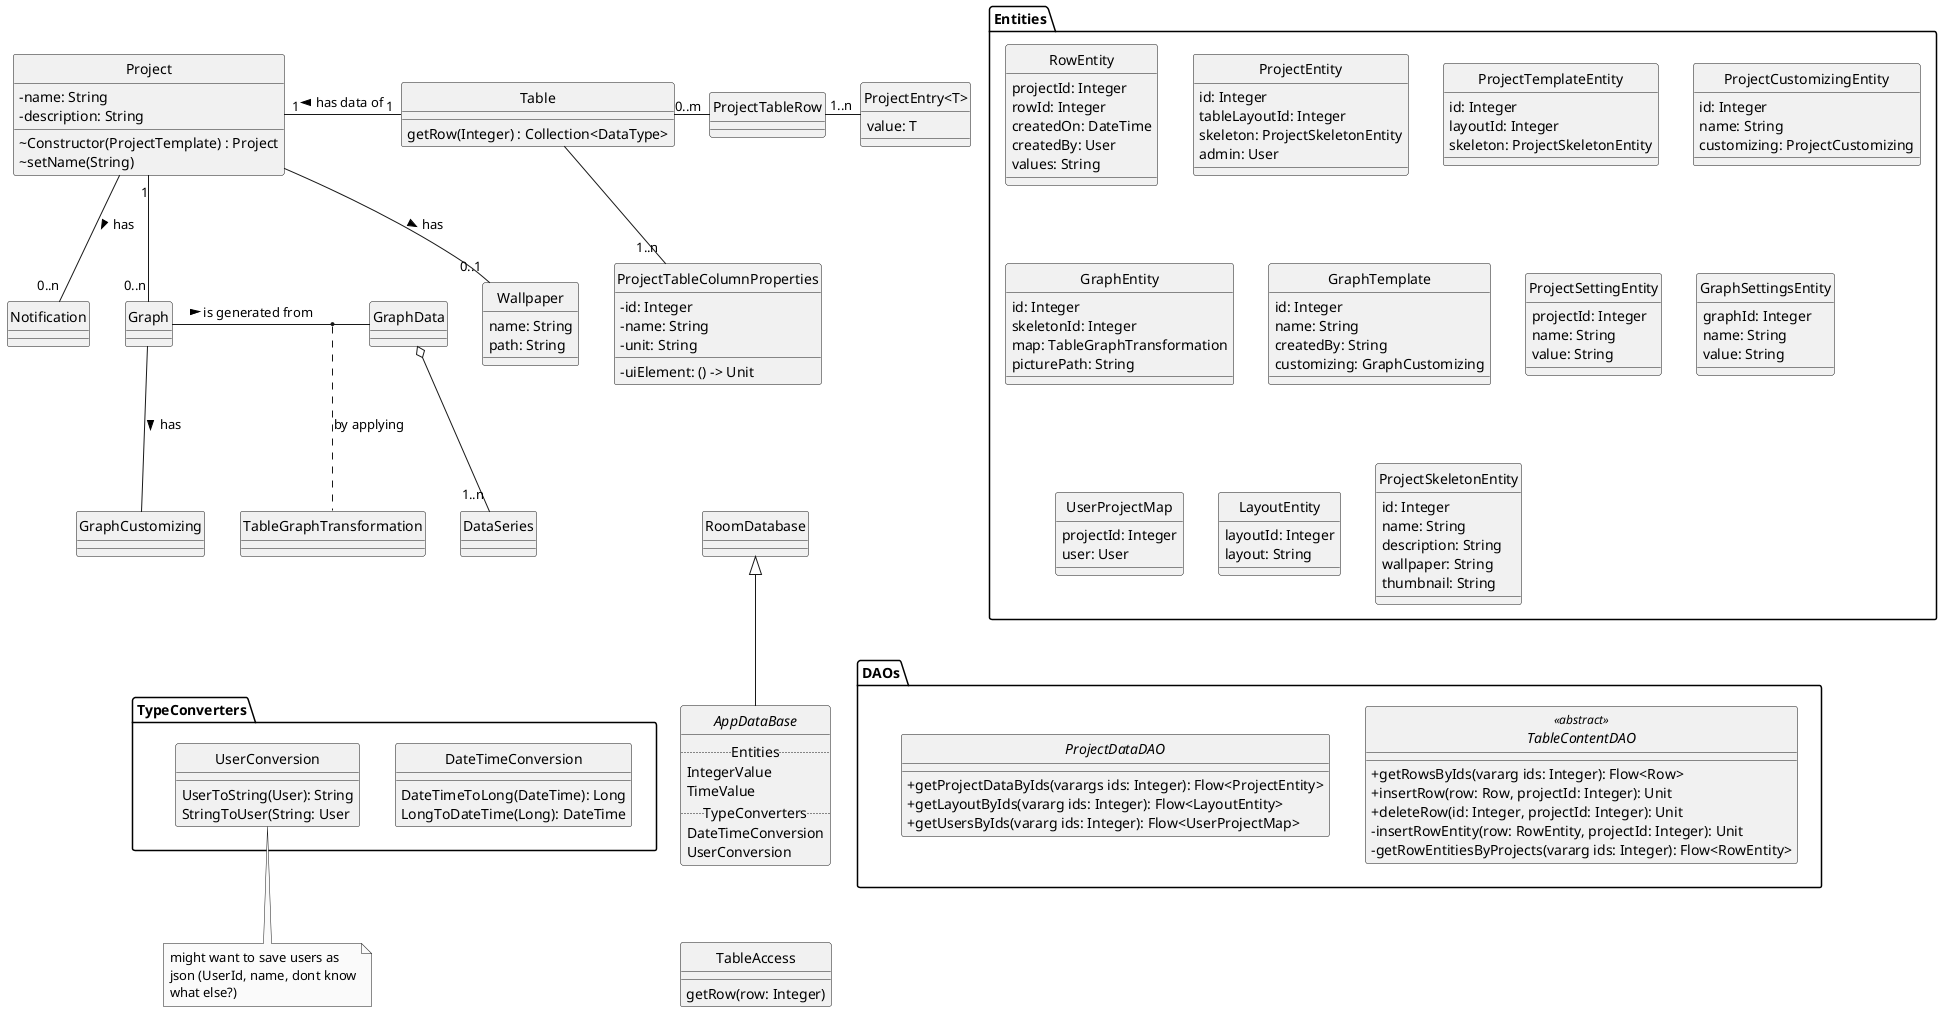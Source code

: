 @startuml

skinparam monochrome true
skinparam shadowing false
skinparam genericDisplay old
skinparam classAttributeIconSize 0
hide circle


abstract class AppDataBase {
    ..Entities..
    IntegerValue
    TimeValue
    ..TypeConverters..
    DateTimeConversion
    UserConversion
}

package Entities {
    '@Entity(primaryKeys=["tableId", "rowId"])
    class RowEntity {
        projectId: Integer
        rowId: Integer
        createdOn: DateTime
        createdBy: User
        values: String
    }

    '@Entity
    class ProjectEntity {
        'PrimaryKey
        id: Integer
        tableLayoutId: Integer
        '@Embedded
        skeleton: ProjectSkeletonEntity
        admin: User
    }

    '@Entity
    class ProjectTemplateEntity {
        id: Integer
        layoutId: Integer
        '@Embedded
        skeleton: ProjectSkeletonEntity
    }

    '@Entity
    class ProjectCustomizingEntity {
        'PrimaryKey
        id: Integer
        name: String
        'Embedded
        customizing: ProjectCustomizing
    }
  
    '@Entity
    class GraphEntity {
        'PrimaryKey
        id: Integer
        skeletonId: Integer
        'Embedded
        map: TableGraphTransformation
        picturePath: String
    }
  
    '@Entity
    class GraphTemplate {
        id: Integer
        name: String
        createdBy: String
        'Embedded
        customizing: GraphCustomizing
    }

    '@Entity(primaryKey=["projectId", "name"])
    class ProjectSettingEntity {
        projectId: Integer
        name: String
        value: String
    }

    '@Entity(primaryKey=["projectId", "name"])
    class GraphSettingsEntity {
        graphId: Integer
        name: String
        value: String
    }

    '@Entity(primaryKey=["projectId", "user"])
    class UserProjectMap {
        projectId: Integer
        user: User
    }

    class LayoutEntity {
        'PrimaryKey
        layoutId: Integer
        layout: String
    }
  
    class ProjectSkeletonEntity {
        id: Integer
        name: String
        description: String
        wallpaper: String
        thumbnail: String
    }
}

package DAOs {
    abstract class TableContentDAO <<abstract>> {
        +getRowsByIds(vararg ids: Integer): Flow<Row>
        +insertRow(row: Row, projectId: Integer): Unit
        +deleteRow(id: Integer, projectId: Integer): Unit
        -insertRowEntity(row: RowEntity, projectId: Integer): Unit
        -getRowEntitiesByProjects(vararg ids: Integer): Flow<RowEntity>
    }

    interface ProjectDataDAO {
        +getProjectDataByIds(varargs ids: Integer): Flow<ProjectEntity>
        +getLayoutByIds(vararg ids: Integer): Flow<LayoutEntity>
        +getUsersByIds(vararg ids: Integer): Flow<UserProjectMap>
    }
}

package TypeConverters {
    class DateTimeConversion {
        DateTimeToLong(DateTime): Long
        LongToDateTime(Long): DateTime
    }

    class UserConversion {
        UserToString(User): String
        StringToUser(String: User
    }
}

note bottom of UserConversion
    might want to save users as
    json (UserId, name, dont know
    what else?)
end note

class TableAccess {
  getRow(row: Integer)
}

class Project {
  - name: String
  - description: String
  ~ Constructor(ProjectTemplate) : Project
  ~ setName(String)
}
Project - "0..1" Wallpaper : has >
Project -- "0..n" Notification : has >
Project "1" - "1" Table : has data of <
Project "1" -- "0..n" Graph


class Wallpaper {
  name: String
  path: String
  'Some kind of method to read the specified file and return the image or whatever is needed for the UI
}

class Notification {
  
}

class Table {
  getRow(Integer) : Collection<DataType>
}
'Das sollten wahrscheinlich unbounded Arrays werden
Table -- "1..n" ProjectTableColumnProperties
Table - "0..m" ProjectTableRow

class ProjectTableRow {
  
}
ProjectTableRow - "1..n" ProjectEntry

class ProjectEntry<T> {
  value: T
}

class ProjectTableColumnProperties {
  - id: Integer
  - name: String
  - unit: String
  - uiElement: () -> Unit
}

class Graph {
  
}
Graph -- GraphCustomizing : has >
Graph - GraphData : is generated from >
(Graph, GraphData) .. TableGraphTransformation : by applying

class GraphData {
  
}
GraphData o-- "1..n" DataSeries

class DataSeries {
  
}

class GraphCustomizing {
  
}

class TableGraphTransformation {
  
}

RoomDatabase <|-- AppDataBase

AppDataBase -[hidden]-> TableAccess
Table -[hidden]-> Wallpaper
GraphCustomizing -[hidden]-> TypeConverters
TypeConverters -[hidden]> AppDataBase
AppDataBase -[hidden]> DAOs



@enduml